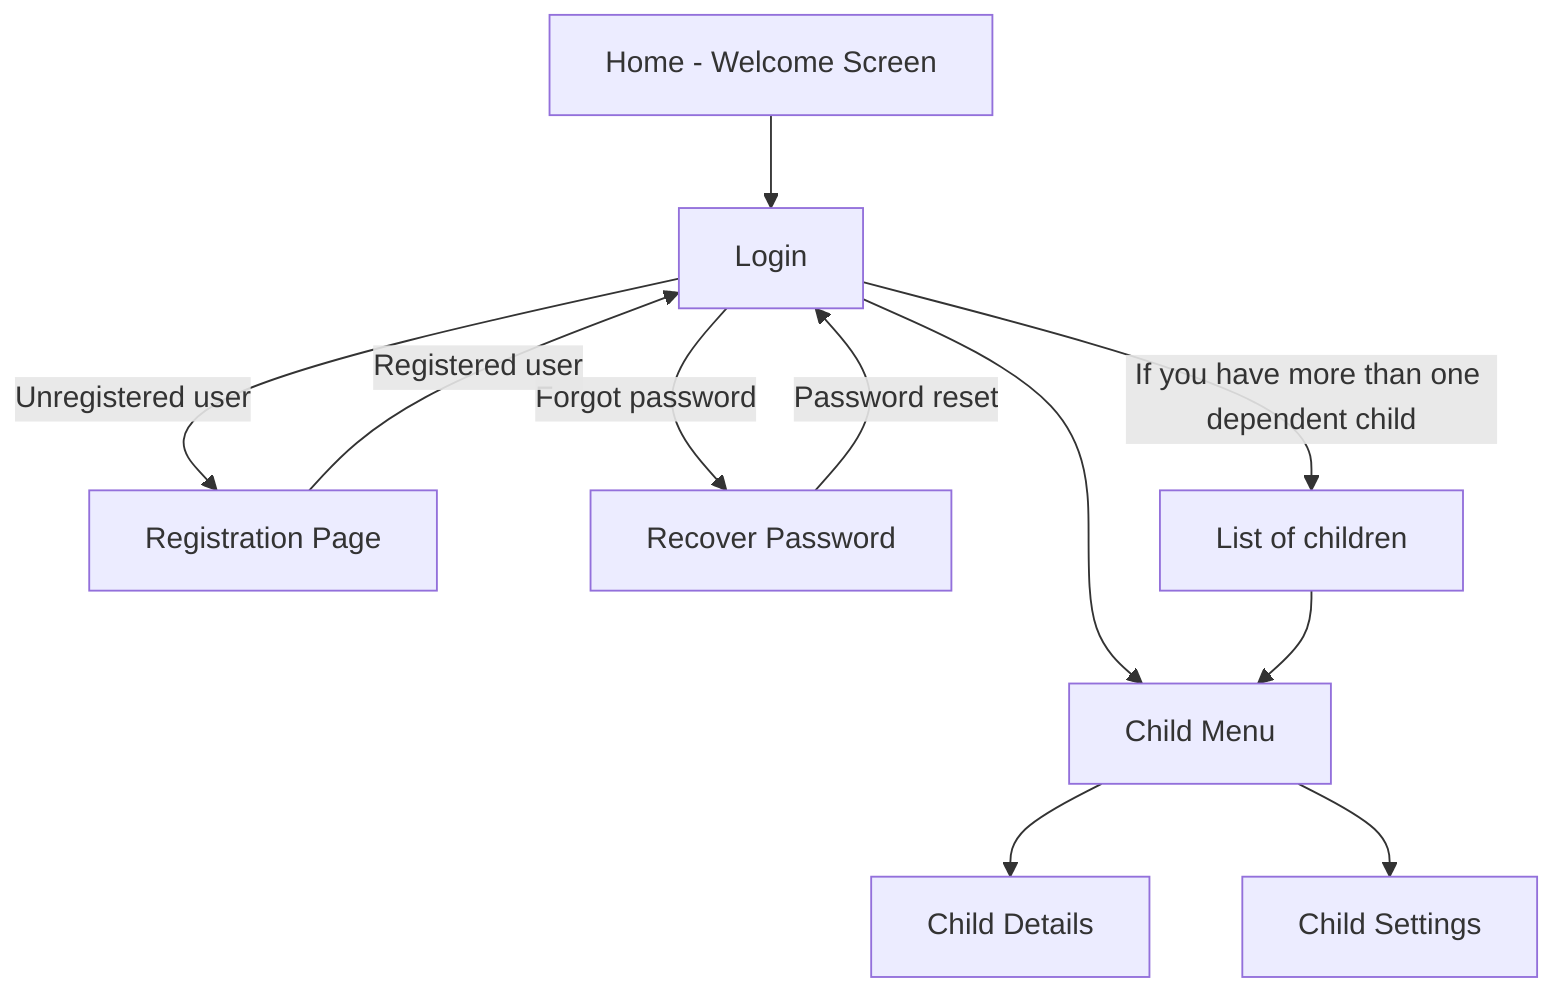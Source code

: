 flowchart TD
    A["Home - Welcome Screen"] --> B["Login"] --> G
    B -- Unregistered user --> C["Registration Page"]
    B -- Forgot password --> D["Recover Password"]
    B -->|If you have more than one dependent child| F[List of children]
    F --> G["Child Menu"]
    C -- Registered user --> B
    D -- Password reset --> B
    G --> J["Child Details"] & K["Child Settings"]